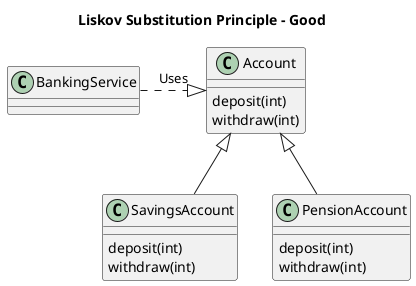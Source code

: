 @startuml
title Liskov Substitution Principle - Good

class BankingService {}

Account <|.left. BankingService : Uses

class Account {
    deposit(int)
    withdraw(int)
}

class SavingsAccount {
    deposit(int)
    withdraw(int)
}

class PensionAccount {
    deposit(int)
    withdraw(int)
}

Account <|-- SavingsAccount
Account <|-- PensionAccount
@enduml

@startuml
title Liskov Substitution Principle - Bad

class BankingService {}

Account <|.left. BankingService : Uses

class Account {
    deposit(int)
    withdraw(int)
}

class SavingsAccount {
    depositSavings(int)
    withdraw(int)
}

class PensionAccount {
    depositPension(int)
    withdraw(int)
}

Account <|-- SavingsAccount
Account <|-- PensionAccount
@enduml